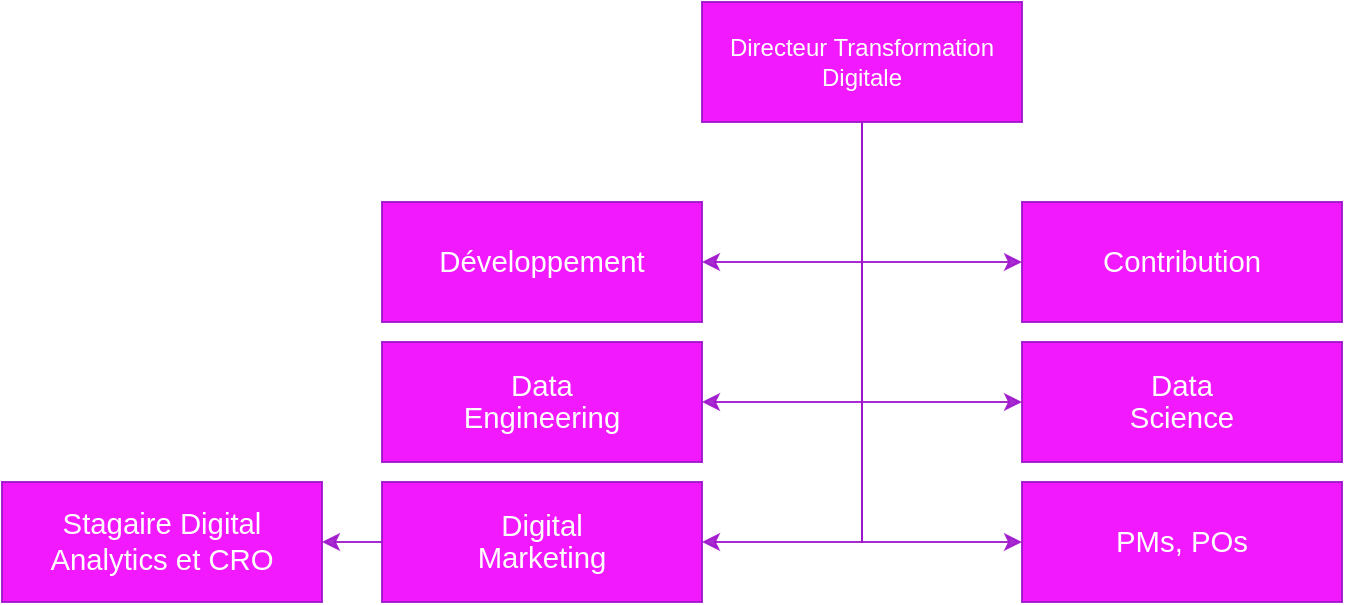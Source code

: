 <mxfile version="27.0.6">
  <diagram name="Page-1" id="lWvluPi9-Hj8U3aZbSh-">
    <mxGraphModel dx="2479" dy="928" grid="1" gridSize="10" guides="1" tooltips="1" connect="1" arrows="1" fold="1" page="1" pageScale="1" pageWidth="850" pageHeight="1100" math="0" shadow="0">
      <root>
        <mxCell id="0" />
        <mxCell id="1" parent="0" />
        <mxCell id="qgB80KNSfU-ogqLkDalf-20" style="edgeStyle=orthogonalEdgeStyle;rounded=0;orthogonalLoop=1;jettySize=auto;html=1;entryX=1;entryY=0.5;entryDx=0;entryDy=0;fillColor=#6a00ff;strokeColor=#9E15CC;opacity=90;" edge="1" parent="1" source="qgB80KNSfU-ogqLkDalf-2" target="qgB80KNSfU-ogqLkDalf-3">
          <mxGeometry relative="1" as="geometry" />
        </mxCell>
        <mxCell id="qgB80KNSfU-ogqLkDalf-22" style="edgeStyle=orthogonalEdgeStyle;rounded=0;orthogonalLoop=1;jettySize=auto;html=1;entryX=0;entryY=0.5;entryDx=0;entryDy=0;fillColor=#6a00ff;strokeColor=#9E15CC;opacity=90;" edge="1" parent="1" source="qgB80KNSfU-ogqLkDalf-2" target="qgB80KNSfU-ogqLkDalf-9">
          <mxGeometry relative="1" as="geometry" />
        </mxCell>
        <mxCell id="qgB80KNSfU-ogqLkDalf-23" style="edgeStyle=orthogonalEdgeStyle;rounded=0;orthogonalLoop=1;jettySize=auto;html=1;entryX=1;entryY=0.5;entryDx=0;entryDy=0;fillColor=#6a00ff;strokeColor=#9E15CC;opacity=90;" edge="1" parent="1" source="qgB80KNSfU-ogqLkDalf-2" target="qgB80KNSfU-ogqLkDalf-4">
          <mxGeometry relative="1" as="geometry" />
        </mxCell>
        <mxCell id="qgB80KNSfU-ogqLkDalf-24" style="edgeStyle=orthogonalEdgeStyle;rounded=0;orthogonalLoop=1;jettySize=auto;html=1;entryX=0;entryY=0.5;entryDx=0;entryDy=0;fillColor=#6a00ff;strokeColor=#9E15CC;opacity=90;" edge="1" parent="1" source="qgB80KNSfU-ogqLkDalf-2" target="qgB80KNSfU-ogqLkDalf-10">
          <mxGeometry relative="1" as="geometry" />
        </mxCell>
        <mxCell id="qgB80KNSfU-ogqLkDalf-25" style="edgeStyle=orthogonalEdgeStyle;rounded=0;orthogonalLoop=1;jettySize=auto;html=1;entryX=1;entryY=0.5;entryDx=0;entryDy=0;fillColor=#6a00ff;strokeColor=#9E15CC;opacity=90;" edge="1" parent="1" source="qgB80KNSfU-ogqLkDalf-2" target="qgB80KNSfU-ogqLkDalf-5">
          <mxGeometry relative="1" as="geometry" />
        </mxCell>
        <mxCell id="qgB80KNSfU-ogqLkDalf-26" style="edgeStyle=orthogonalEdgeStyle;rounded=0;orthogonalLoop=1;jettySize=auto;html=1;entryX=0;entryY=0.5;entryDx=0;entryDy=0;fillColor=#6a00ff;strokeColor=#9E15CC;opacity=90;" edge="1" parent="1" source="qgB80KNSfU-ogqLkDalf-2" target="qgB80KNSfU-ogqLkDalf-11">
          <mxGeometry relative="1" as="geometry" />
        </mxCell>
        <mxCell id="qgB80KNSfU-ogqLkDalf-2" value="Directeur Transformation Digitale" style="rounded=0;whiteSpace=wrap;html=1;fillColor=#F200FF;strokeColor=#9E15CC;fontColor=#ffffff;opacity=90;" vertex="1" parent="1">
          <mxGeometry x="320" y="220" width="160" height="60" as="geometry" />
        </mxCell>
        <mxCell id="qgB80KNSfU-ogqLkDalf-3" value="&lt;div&gt;&lt;span style=&quot;font-size:11.0pt;line-height:107%;&lt;br/&gt;font-family:&amp;quot;Aptos&amp;quot;,sans-serif;mso-ascii-theme-font:minor-latin;mso-fareast-font-family:&lt;br/&gt;Aptos;mso-fareast-theme-font:minor-latin;mso-hansi-theme-font:minor-latin;&lt;br/&gt;mso-bidi-font-family:&amp;quot;Times New Roman&amp;quot;;mso-bidi-theme-font:minor-bidi;&lt;br/&gt;mso-ansi-language:FR-MA;mso-fareast-language:EN-US;mso-bidi-language:AR-SA&quot;&gt;Développement&lt;/span&gt;&lt;/div&gt;" style="rounded=0;whiteSpace=wrap;html=1;fillColor=#F200FF;strokeColor=#9E15CC;fontColor=#ffffff;opacity=90;" vertex="1" parent="1">
          <mxGeometry x="160" y="320" width="160" height="60" as="geometry" />
        </mxCell>
        <mxCell id="qgB80KNSfU-ogqLkDalf-4" value="&lt;span style=&quot;font-size:11.0pt;line-height:107%;&lt;br/&gt;font-family:&amp;quot;Aptos&amp;quot;,sans-serif;mso-ascii-theme-font:minor-latin;mso-fareast-font-family:&lt;br/&gt;Aptos;mso-fareast-theme-font:minor-latin;mso-hansi-theme-font:minor-latin;&lt;br/&gt;mso-bidi-font-family:&amp;quot;Times New Roman&amp;quot;;mso-bidi-theme-font:minor-bidi;&lt;br/&gt;mso-ansi-language:FR-MA;mso-fareast-language:EN-US;mso-bidi-language:AR-SA&quot;&gt;Data&lt;br/&gt;Engineering&lt;/span&gt;" style="rounded=0;whiteSpace=wrap;html=1;fillColor=#F200FF;strokeColor=#9E15CC;fontColor=#ffffff;opacity=90;" vertex="1" parent="1">
          <mxGeometry x="160" y="390" width="160" height="60" as="geometry" />
        </mxCell>
        <mxCell id="qgB80KNSfU-ogqLkDalf-27" style="edgeStyle=orthogonalEdgeStyle;rounded=0;orthogonalLoop=1;jettySize=auto;html=1;fillColor=#6a00ff;strokeColor=#9E15CC;opacity=90;" edge="1" parent="1" source="qgB80KNSfU-ogqLkDalf-5">
          <mxGeometry relative="1" as="geometry">
            <mxPoint x="130" y="490" as="targetPoint" />
          </mxGeometry>
        </mxCell>
        <mxCell id="qgB80KNSfU-ogqLkDalf-5" value="&lt;span style=&quot;font-size:11.0pt;line-height:107%;&lt;br/&gt;font-family:&amp;quot;Aptos&amp;quot;,sans-serif;mso-ascii-theme-font:minor-latin;mso-fareast-font-family:&lt;br/&gt;Aptos;mso-fareast-theme-font:minor-latin;mso-hansi-theme-font:minor-latin;&lt;br/&gt;mso-bidi-font-family:&amp;quot;Times New Roman&amp;quot;;mso-bidi-theme-font:minor-bidi;&lt;br/&gt;mso-ansi-language:FR-MA;mso-fareast-language:EN-US;mso-bidi-language:AR-SA&quot;&gt;Digital&lt;br/&gt;Marketing&lt;/span&gt;" style="rounded=0;whiteSpace=wrap;html=1;fillColor=#F200FF;strokeColor=#9E15CC;fontColor=#ffffff;opacity=90;" vertex="1" parent="1">
          <mxGeometry x="160" y="460" width="160" height="60" as="geometry" />
        </mxCell>
        <mxCell id="qgB80KNSfU-ogqLkDalf-9" value="&lt;div&gt;&lt;span style=&quot;font-size:11.0pt;line-height:107%;&lt;br/&gt;font-family:&amp;quot;Aptos&amp;quot;,sans-serif;mso-ascii-theme-font:minor-latin;mso-fareast-font-family:&lt;br/&gt;Aptos;mso-fareast-theme-font:minor-latin;mso-hansi-theme-font:minor-latin;&lt;br/&gt;mso-bidi-font-family:&amp;quot;Times New Roman&amp;quot;;mso-bidi-theme-font:minor-bidi;&lt;br/&gt;mso-ansi-language:FR-MA;mso-fareast-language:EN-US;mso-bidi-language:AR-SA&quot;&gt;Contribution&lt;/span&gt;&lt;/div&gt;" style="rounded=0;whiteSpace=wrap;html=1;fillColor=#F200FF;strokeColor=#9E15CC;fontColor=#ffffff;opacity=90;" vertex="1" parent="1">
          <mxGeometry x="480" y="320" width="160" height="60" as="geometry" />
        </mxCell>
        <mxCell id="qgB80KNSfU-ogqLkDalf-10" value="&lt;div&gt;&lt;span style=&quot;font-size:11.0pt;line-height:107%;&lt;br/&gt;font-family:&amp;quot;Aptos&amp;quot;,sans-serif;mso-ascii-theme-font:minor-latin;mso-fareast-font-family:&lt;br/&gt;Aptos;mso-fareast-theme-font:minor-latin;mso-hansi-theme-font:minor-latin;&lt;br/&gt;mso-bidi-font-family:&amp;quot;Times New Roman&amp;quot;;mso-bidi-theme-font:minor-bidi;&lt;br/&gt;mso-ansi-language:FR-MA;mso-fareast-language:EN-US;mso-bidi-language:AR-SA&quot;&gt;Data&lt;br/&gt;Science&lt;/span&gt;&lt;/div&gt;" style="rounded=0;whiteSpace=wrap;html=1;fillColor=#F200FF;strokeColor=#9E15CC;fontColor=#ffffff;opacity=90;" vertex="1" parent="1">
          <mxGeometry x="480" y="390" width="160" height="60" as="geometry" />
        </mxCell>
        <mxCell id="qgB80KNSfU-ogqLkDalf-11" value="&lt;span style=&quot;font-size:11.0pt;line-height:107%;&lt;br/&gt;font-family:&amp;quot;Aptos&amp;quot;,sans-serif;mso-ascii-theme-font:minor-latin;mso-fareast-font-family:&lt;br/&gt;Aptos;mso-fareast-theme-font:minor-latin;mso-hansi-theme-font:minor-latin;&lt;br/&gt;mso-bidi-font-family:&amp;quot;Times New Roman&amp;quot;;mso-bidi-theme-font:minor-bidi;&lt;br/&gt;mso-ansi-language:FR-MA;mso-fareast-language:EN-US;mso-bidi-language:AR-SA&quot;&gt;PMs, POs&lt;/span&gt;" style="rounded=0;whiteSpace=wrap;html=1;fillColor=#F200FF;strokeColor=#9E15CC;fontColor=#ffffff;opacity=90;" vertex="1" parent="1">
          <mxGeometry x="480" y="460" width="160" height="60" as="geometry" />
        </mxCell>
        <mxCell id="qgB80KNSfU-ogqLkDalf-28" value="&lt;span style=&quot;font-size: 14.667px;&quot;&gt;Stagaire Digital Analytics et CRO&lt;/span&gt;" style="rounded=0;whiteSpace=wrap;html=1;fillColor=#F200FF;strokeColor=#9E15CC;fontColor=#ffffff;opacity=90;" vertex="1" parent="1">
          <mxGeometry x="-30" y="460" width="160" height="60" as="geometry" />
        </mxCell>
      </root>
    </mxGraphModel>
  </diagram>
</mxfile>
